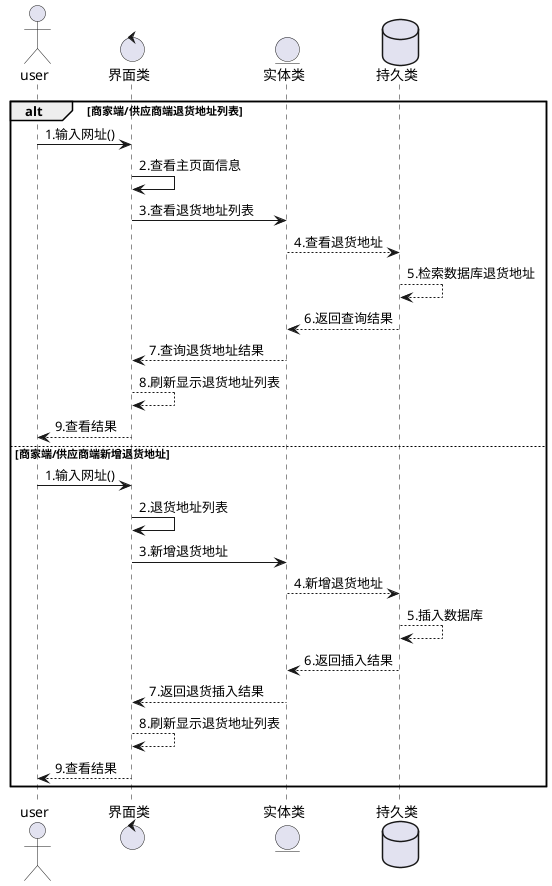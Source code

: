@startuml
  alt 商家端/供应商端退货地址列表
    actor user
    control 界面类
    entity 实体类
    database 持久类
    user -> 界面类: 1.输入网址()
    界面类 -> 界面类: 2.查看主页面信息
    界面类 -> 实体类: 3.查看退货地址列表
    实体类 --> 持久类: 4.查看退货地址
    持久类 --> 持久类: 5.检索数据库退货地址
    持久类 --> 实体类: 6.返回查询结果
    实体类 --> 界面类: 7.查询退货地址结果
    界面类 --> 界面类: 8.刷新显示退货地址列表
    界面类 --> user: 9.查看结果
  else 商家端/供应商端新增退货地址
    user -> 界面类: 1.输入网址()
        界面类 -> 界面类: 2.退货地址列表
        界面类 -> 实体类: 3.新增退货地址
        实体类 --> 持久类: 4.新增退货地址
        持久类 --> 持久类: 5.插入数据库
        持久类 --> 实体类: 6.返回插入结果
        实体类 --> 界面类: 7.返回退货插入结果
        界面类 --> 界面类: 8.刷新显示退货地址列表
        界面类 --> user: 9.查看结果
  end
@enduml